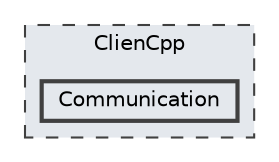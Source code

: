 digraph "ClienCpp/Communication"
{
 // LATEX_PDF_SIZE
  bgcolor="transparent";
  edge [fontname=Helvetica,fontsize=10,labelfontname=Helvetica,labelfontsize=10];
  node [fontname=Helvetica,fontsize=10,shape=box,height=0.2,width=0.4];
  compound=true
  subgraph clusterdir_0d48befdad4a2188e508c4e6828f7c09 {
    graph [ bgcolor="#e4e8ed", pencolor="grey25", label="ClienCpp", fontname=Helvetica,fontsize=10 style="filled,dashed", URL="dir_0d48befdad4a2188e508c4e6828f7c09.html",tooltip=""]
  dir_6cb070dea7c6cd11b1d9860bf1da15a8 [label="Communication", fillcolor="#e4e8ed", color="grey25", style="filled,bold", URL="dir_6cb070dea7c6cd11b1d9860bf1da15a8.html",tooltip=""];
  }
}
